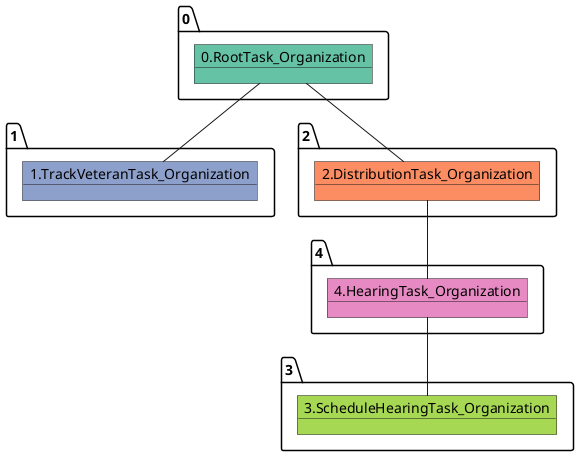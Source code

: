 @startuml
object 0.RootTask_Organization #66c2a5
object 1.TrackVeteranTask_Organization #8da0cb
object 2.DistributionTask_Organization #fc8d62
object 3.ScheduleHearingTask_Organization #a6d854
object 4.HearingTask_Organization #e78ac3
0.RootTask_Organization -- 1.TrackVeteranTask_Organization
0.RootTask_Organization -- 2.DistributionTask_Organization
4.HearingTask_Organization -- 3.ScheduleHearingTask_Organization
2.DistributionTask_Organization -- 4.HearingTask_Organization
@enduml
